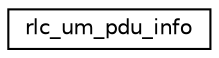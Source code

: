 digraph "Graphical Class Hierarchy"
{
 // LATEX_PDF_SIZE
  edge [fontname="Helvetica",fontsize="10",labelfontname="Helvetica",labelfontsize="10"];
  node [fontname="Helvetica",fontsize="10",shape=record];
  rankdir="LR";
  Node0 [label="rlc_um_pdu_info",height=0.2,width=0.4,color="black", fillcolor="white", style="filled",URL="$structrlc__um__pdu__info.html",tooltip=" "];
}
